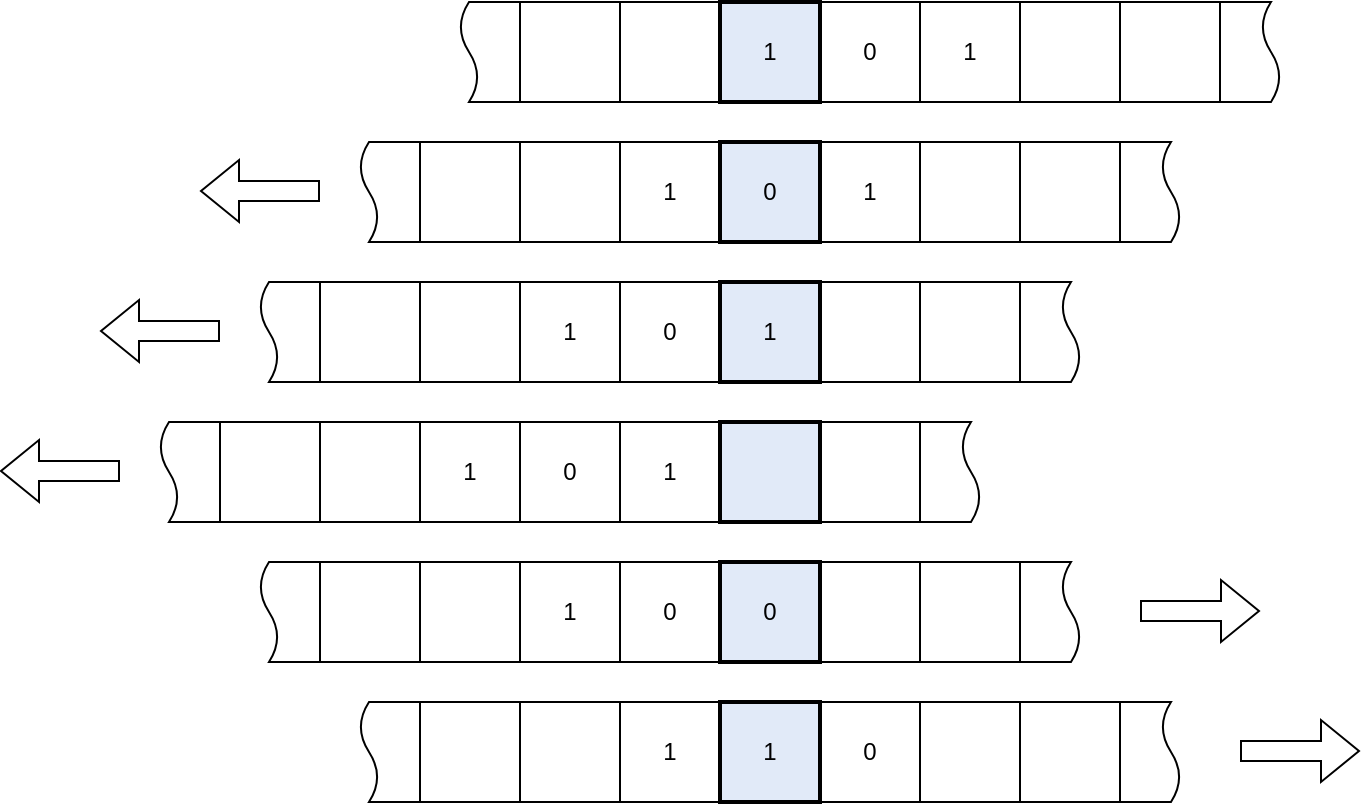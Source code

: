 <mxfile version="22.1.16" type="device">
  <diagram name="Page-1" id="CFDEm0nTrIY9g4RONSaI">
    <mxGraphModel dx="1084" dy="926" grid="1" gridSize="10" guides="1" tooltips="1" connect="1" arrows="1" fold="1" page="1" pageScale="1" pageWidth="900" pageHeight="409" math="0" shadow="0">
      <root>
        <mxCell id="0" />
        <mxCell id="1" parent="0" />
        <mxCell id="DADRpLbTm06VgSmmD6s6-1" value="" style="whiteSpace=wrap;html=1;aspect=fixed;fillColor=none;" parent="1" vertex="1">
          <mxGeometry x="340" y="5" width="50" height="50" as="geometry" />
        </mxCell>
        <mxCell id="DADRpLbTm06VgSmmD6s6-2" value="" style="whiteSpace=wrap;html=1;aspect=fixed;fillColor=none;" parent="1" vertex="1">
          <mxGeometry x="390" y="5" width="50" height="50" as="geometry" />
        </mxCell>
        <mxCell id="DADRpLbTm06VgSmmD6s6-3" value="1" style="whiteSpace=wrap;html=1;aspect=fixed;strokeWidth=2;fillColor=#D4E1F5;fillOpacity=70;" parent="1" vertex="1">
          <mxGeometry x="440" y="5" width="50" height="50" as="geometry" />
        </mxCell>
        <mxCell id="DADRpLbTm06VgSmmD6s6-4" value="0" style="whiteSpace=wrap;html=1;aspect=fixed;fillColor=none;" parent="1" vertex="1">
          <mxGeometry x="490" y="5" width="50" height="50" as="geometry" />
        </mxCell>
        <mxCell id="DADRpLbTm06VgSmmD6s6-5" value="1" style="whiteSpace=wrap;html=1;aspect=fixed;fillColor=none;" parent="1" vertex="1">
          <mxGeometry x="540" y="5" width="50" height="50" as="geometry" />
        </mxCell>
        <mxCell id="DADRpLbTm06VgSmmD6s6-6" value="" style="whiteSpace=wrap;html=1;aspect=fixed;fillColor=none;" parent="1" vertex="1">
          <mxGeometry x="590" y="5" width="50" height="50" as="geometry" />
        </mxCell>
        <mxCell id="DADRpLbTm06VgSmmD6s6-7" value="" style="whiteSpace=wrap;html=1;aspect=fixed;fillColor=none;" parent="1" vertex="1">
          <mxGeometry x="640" y="5" width="50" height="50" as="geometry" />
        </mxCell>
        <mxCell id="DADRpLbTm06VgSmmD6s6-8" value="" style="shape=document;whiteSpace=wrap;html=1;boundedLbl=1;rotation=90;fillColor=none;" parent="1" vertex="1">
          <mxGeometry x="300" y="15" width="50" height="30" as="geometry" />
        </mxCell>
        <mxCell id="DADRpLbTm06VgSmmD6s6-9" value="" style="shape=document;whiteSpace=wrap;html=1;boundedLbl=1;rotation=-90;fillColor=none;" parent="1" vertex="1">
          <mxGeometry x="680" y="15" width="50" height="30" as="geometry" />
        </mxCell>
        <mxCell id="DADRpLbTm06VgSmmD6s6-10" value="" style="whiteSpace=wrap;html=1;aspect=fixed;fillColor=none;" parent="1" vertex="1">
          <mxGeometry x="290" y="75" width="50" height="50" as="geometry" />
        </mxCell>
        <mxCell id="DADRpLbTm06VgSmmD6s6-11" value="" style="whiteSpace=wrap;html=1;aspect=fixed;fillColor=none;" parent="1" vertex="1">
          <mxGeometry x="340" y="75" width="50" height="50" as="geometry" />
        </mxCell>
        <mxCell id="DADRpLbTm06VgSmmD6s6-12" value="1" style="whiteSpace=wrap;html=1;aspect=fixed;strokeWidth=1;fillColor=none;" parent="1" vertex="1">
          <mxGeometry x="390" y="75" width="50" height="50" as="geometry" />
        </mxCell>
        <mxCell id="DADRpLbTm06VgSmmD6s6-13" value="0" style="whiteSpace=wrap;html=1;aspect=fixed;strokeWidth=2;fillColor=#D4E1F5;fillOpacity=70;" parent="1" vertex="1">
          <mxGeometry x="440" y="75" width="50" height="50" as="geometry" />
        </mxCell>
        <mxCell id="DADRpLbTm06VgSmmD6s6-14" value="1" style="whiteSpace=wrap;html=1;aspect=fixed;fillColor=none;" parent="1" vertex="1">
          <mxGeometry x="490" y="75" width="50" height="50" as="geometry" />
        </mxCell>
        <mxCell id="DADRpLbTm06VgSmmD6s6-15" value="" style="whiteSpace=wrap;html=1;aspect=fixed;fillColor=none;" parent="1" vertex="1">
          <mxGeometry x="540" y="75" width="50" height="50" as="geometry" />
        </mxCell>
        <mxCell id="DADRpLbTm06VgSmmD6s6-16" value="" style="whiteSpace=wrap;html=1;aspect=fixed;fillColor=none;" parent="1" vertex="1">
          <mxGeometry x="590" y="75" width="50" height="50" as="geometry" />
        </mxCell>
        <mxCell id="DADRpLbTm06VgSmmD6s6-17" value="" style="shape=document;whiteSpace=wrap;html=1;boundedLbl=1;rotation=90;fillColor=none;" parent="1" vertex="1">
          <mxGeometry x="250" y="85" width="50" height="30" as="geometry" />
        </mxCell>
        <mxCell id="DADRpLbTm06VgSmmD6s6-18" value="" style="shape=document;whiteSpace=wrap;html=1;boundedLbl=1;rotation=-90;fillColor=none;" parent="1" vertex="1">
          <mxGeometry x="630" y="85" width="50" height="30" as="geometry" />
        </mxCell>
        <mxCell id="DADRpLbTm06VgSmmD6s6-19" value="" style="whiteSpace=wrap;html=1;aspect=fixed;fillColor=none;" parent="1" vertex="1">
          <mxGeometry x="240" y="145" width="50" height="50" as="geometry" />
        </mxCell>
        <mxCell id="DADRpLbTm06VgSmmD6s6-20" value="" style="whiteSpace=wrap;html=1;aspect=fixed;fillColor=none;" parent="1" vertex="1">
          <mxGeometry x="290" y="145" width="50" height="50" as="geometry" />
        </mxCell>
        <mxCell id="DADRpLbTm06VgSmmD6s6-21" value="1" style="whiteSpace=wrap;html=1;aspect=fixed;strokeWidth=1;fillColor=none;" parent="1" vertex="1">
          <mxGeometry x="340" y="145" width="50" height="50" as="geometry" />
        </mxCell>
        <mxCell id="DADRpLbTm06VgSmmD6s6-22" value="0" style="whiteSpace=wrap;html=1;aspect=fixed;strokeWidth=1;fillColor=none;" parent="1" vertex="1">
          <mxGeometry x="390" y="145" width="50" height="50" as="geometry" />
        </mxCell>
        <mxCell id="DADRpLbTm06VgSmmD6s6-23" value="1" style="whiteSpace=wrap;html=1;aspect=fixed;strokeWidth=2;fillColor=#D4E1F5;fillOpacity=70;" parent="1" vertex="1">
          <mxGeometry x="440" y="145" width="50" height="50" as="geometry" />
        </mxCell>
        <mxCell id="DADRpLbTm06VgSmmD6s6-24" value="" style="whiteSpace=wrap;html=1;aspect=fixed;fillColor=none;" parent="1" vertex="1">
          <mxGeometry x="490" y="145" width="50" height="50" as="geometry" />
        </mxCell>
        <mxCell id="DADRpLbTm06VgSmmD6s6-25" value="" style="whiteSpace=wrap;html=1;aspect=fixed;fillColor=none;" parent="1" vertex="1">
          <mxGeometry x="540" y="145" width="50" height="50" as="geometry" />
        </mxCell>
        <mxCell id="DADRpLbTm06VgSmmD6s6-26" value="" style="shape=document;whiteSpace=wrap;html=1;boundedLbl=1;rotation=90;fillColor=none;" parent="1" vertex="1">
          <mxGeometry x="200" y="155" width="50" height="30" as="geometry" />
        </mxCell>
        <mxCell id="DADRpLbTm06VgSmmD6s6-27" value="" style="shape=document;whiteSpace=wrap;html=1;boundedLbl=1;rotation=-90;fillColor=none;" parent="1" vertex="1">
          <mxGeometry x="580" y="155" width="50" height="30" as="geometry" />
        </mxCell>
        <mxCell id="DADRpLbTm06VgSmmD6s6-28" value="" style="whiteSpace=wrap;html=1;aspect=fixed;fillColor=none;" parent="1" vertex="1">
          <mxGeometry x="190" y="215" width="50" height="50" as="geometry" />
        </mxCell>
        <mxCell id="DADRpLbTm06VgSmmD6s6-29" value="" style="whiteSpace=wrap;html=1;aspect=fixed;fillColor=none;" parent="1" vertex="1">
          <mxGeometry x="240" y="215" width="50" height="50" as="geometry" />
        </mxCell>
        <mxCell id="DADRpLbTm06VgSmmD6s6-30" value="1" style="whiteSpace=wrap;html=1;aspect=fixed;strokeWidth=1;fillColor=none;" parent="1" vertex="1">
          <mxGeometry x="290" y="215" width="50" height="50" as="geometry" />
        </mxCell>
        <mxCell id="DADRpLbTm06VgSmmD6s6-31" value="0" style="whiteSpace=wrap;html=1;aspect=fixed;strokeWidth=1;fillColor=none;" parent="1" vertex="1">
          <mxGeometry x="340" y="215" width="50" height="50" as="geometry" />
        </mxCell>
        <mxCell id="DADRpLbTm06VgSmmD6s6-32" value="1" style="whiteSpace=wrap;html=1;aspect=fixed;fillColor=none;" parent="1" vertex="1">
          <mxGeometry x="390" y="215" width="50" height="50" as="geometry" />
        </mxCell>
        <mxCell id="DADRpLbTm06VgSmmD6s6-33" value="" style="whiteSpace=wrap;html=1;aspect=fixed;strokeWidth=2;fillColor=#D4E1F5;fillOpacity=70;" parent="1" vertex="1">
          <mxGeometry x="440" y="215" width="50" height="50" as="geometry" />
        </mxCell>
        <mxCell id="DADRpLbTm06VgSmmD6s6-34" value="" style="whiteSpace=wrap;html=1;aspect=fixed;fillColor=none;" parent="1" vertex="1">
          <mxGeometry x="490" y="215" width="50" height="50" as="geometry" />
        </mxCell>
        <mxCell id="DADRpLbTm06VgSmmD6s6-35" value="" style="shape=document;whiteSpace=wrap;html=1;boundedLbl=1;rotation=90;fillColor=none;" parent="1" vertex="1">
          <mxGeometry x="150" y="225" width="50" height="30" as="geometry" />
        </mxCell>
        <mxCell id="DADRpLbTm06VgSmmD6s6-36" value="" style="shape=document;whiteSpace=wrap;html=1;boundedLbl=1;rotation=-90;fillColor=none;" parent="1" vertex="1">
          <mxGeometry x="530" y="225" width="50" height="30" as="geometry" />
        </mxCell>
        <mxCell id="DADRpLbTm06VgSmmD6s6-37" value="" style="whiteSpace=wrap;html=1;aspect=fixed;fillColor=none;" parent="1" vertex="1">
          <mxGeometry x="240" y="285" width="50" height="50" as="geometry" />
        </mxCell>
        <mxCell id="DADRpLbTm06VgSmmD6s6-38" value="" style="whiteSpace=wrap;html=1;aspect=fixed;fillColor=none;" parent="1" vertex="1">
          <mxGeometry x="290" y="285" width="50" height="50" as="geometry" />
        </mxCell>
        <mxCell id="DADRpLbTm06VgSmmD6s6-39" value="1" style="whiteSpace=wrap;html=1;aspect=fixed;strokeWidth=1;fillColor=none;" parent="1" vertex="1">
          <mxGeometry x="340" y="285" width="50" height="50" as="geometry" />
        </mxCell>
        <mxCell id="DADRpLbTm06VgSmmD6s6-40" value="0" style="whiteSpace=wrap;html=1;aspect=fixed;strokeWidth=1;fillColor=none;" parent="1" vertex="1">
          <mxGeometry x="390" y="285" width="50" height="50" as="geometry" />
        </mxCell>
        <mxCell id="DADRpLbTm06VgSmmD6s6-41" value="0" style="whiteSpace=wrap;html=1;aspect=fixed;strokeWidth=2;fillColor=#D4E1F5;fillOpacity=70;" parent="1" vertex="1">
          <mxGeometry x="440" y="285" width="50" height="50" as="geometry" />
        </mxCell>
        <mxCell id="DADRpLbTm06VgSmmD6s6-42" value="" style="whiteSpace=wrap;html=1;aspect=fixed;fillColor=none;" parent="1" vertex="1">
          <mxGeometry x="490" y="285" width="50" height="50" as="geometry" />
        </mxCell>
        <mxCell id="DADRpLbTm06VgSmmD6s6-43" value="" style="whiteSpace=wrap;html=1;aspect=fixed;fillColor=none;" parent="1" vertex="1">
          <mxGeometry x="540" y="285" width="50" height="50" as="geometry" />
        </mxCell>
        <mxCell id="DADRpLbTm06VgSmmD6s6-44" value="" style="shape=document;whiteSpace=wrap;html=1;boundedLbl=1;rotation=90;fillColor=none;" parent="1" vertex="1">
          <mxGeometry x="200" y="295" width="50" height="30" as="geometry" />
        </mxCell>
        <mxCell id="DADRpLbTm06VgSmmD6s6-45" value="" style="shape=document;whiteSpace=wrap;html=1;boundedLbl=1;rotation=-90;fillColor=none;" parent="1" vertex="1">
          <mxGeometry x="580" y="295" width="50" height="30" as="geometry" />
        </mxCell>
        <mxCell id="DADRpLbTm06VgSmmD6s6-46" value="" style="whiteSpace=wrap;html=1;aspect=fixed;fillColor=none;" parent="1" vertex="1">
          <mxGeometry x="290" y="355" width="50" height="50" as="geometry" />
        </mxCell>
        <mxCell id="DADRpLbTm06VgSmmD6s6-47" value="" style="whiteSpace=wrap;html=1;aspect=fixed;fillColor=none;" parent="1" vertex="1">
          <mxGeometry x="340" y="355" width="50" height="50" as="geometry" />
        </mxCell>
        <mxCell id="DADRpLbTm06VgSmmD6s6-48" value="1" style="whiteSpace=wrap;html=1;aspect=fixed;strokeWidth=1;fillColor=none;" parent="1" vertex="1">
          <mxGeometry x="390" y="355" width="50" height="50" as="geometry" />
        </mxCell>
        <mxCell id="DADRpLbTm06VgSmmD6s6-49" value="1" style="whiteSpace=wrap;html=1;aspect=fixed;strokeWidth=2;fillColor=#D4E1F5;fillOpacity=70;" parent="1" vertex="1">
          <mxGeometry x="440" y="355" width="50" height="50" as="geometry" />
        </mxCell>
        <mxCell id="DADRpLbTm06VgSmmD6s6-50" value="0" style="whiteSpace=wrap;html=1;aspect=fixed;strokeWidth=1;fillColor=none;" parent="1" vertex="1">
          <mxGeometry x="490" y="355" width="50" height="50" as="geometry" />
        </mxCell>
        <mxCell id="DADRpLbTm06VgSmmD6s6-51" value="" style="whiteSpace=wrap;html=1;aspect=fixed;fillColor=none;" parent="1" vertex="1">
          <mxGeometry x="540" y="355" width="50" height="50" as="geometry" />
        </mxCell>
        <mxCell id="DADRpLbTm06VgSmmD6s6-52" value="" style="whiteSpace=wrap;html=1;aspect=fixed;fillColor=none;" parent="1" vertex="1">
          <mxGeometry x="590" y="355" width="50" height="50" as="geometry" />
        </mxCell>
        <mxCell id="DADRpLbTm06VgSmmD6s6-53" value="" style="shape=document;whiteSpace=wrap;html=1;boundedLbl=1;rotation=90;fillColor=none;" parent="1" vertex="1">
          <mxGeometry x="250" y="365" width="50" height="30" as="geometry" />
        </mxCell>
        <mxCell id="DADRpLbTm06VgSmmD6s6-54" value="" style="shape=document;whiteSpace=wrap;html=1;boundedLbl=1;rotation=-90;fillColor=none;" parent="1" vertex="1">
          <mxGeometry x="630" y="365" width="50" height="30" as="geometry" />
        </mxCell>
        <mxCell id="DADRpLbTm06VgSmmD6s6-55" value="" style="shape=flexArrow;endArrow=classic;html=1;rounded=0;" parent="1" edge="1">
          <mxGeometry width="50" height="50" relative="1" as="geometry">
            <mxPoint x="240" y="99.5" as="sourcePoint" />
            <mxPoint x="180" y="99.5" as="targetPoint" />
          </mxGeometry>
        </mxCell>
        <mxCell id="DADRpLbTm06VgSmmD6s6-56" value="" style="shape=flexArrow;endArrow=classic;html=1;rounded=0;" parent="1" edge="1">
          <mxGeometry width="50" height="50" relative="1" as="geometry">
            <mxPoint x="190" y="169.5" as="sourcePoint" />
            <mxPoint x="130" y="169.5" as="targetPoint" />
          </mxGeometry>
        </mxCell>
        <mxCell id="DADRpLbTm06VgSmmD6s6-57" value="" style="shape=flexArrow;endArrow=classic;html=1;rounded=0;" parent="1" edge="1">
          <mxGeometry width="50" height="50" relative="1" as="geometry">
            <mxPoint x="140" y="239.5" as="sourcePoint" />
            <mxPoint x="80" y="239.5" as="targetPoint" />
          </mxGeometry>
        </mxCell>
        <mxCell id="DADRpLbTm06VgSmmD6s6-58" value="" style="shape=flexArrow;endArrow=classic;html=1;rounded=0;" parent="1" edge="1">
          <mxGeometry width="50" height="50" relative="1" as="geometry">
            <mxPoint x="650" y="309.5" as="sourcePoint" />
            <mxPoint x="710" y="309.5" as="targetPoint" />
          </mxGeometry>
        </mxCell>
        <mxCell id="DADRpLbTm06VgSmmD6s6-60" value="" style="shape=flexArrow;endArrow=classic;html=1;rounded=0;" parent="1" edge="1">
          <mxGeometry width="50" height="50" relative="1" as="geometry">
            <mxPoint x="700" y="379.5" as="sourcePoint" />
            <mxPoint x="760" y="379.5" as="targetPoint" />
          </mxGeometry>
        </mxCell>
      </root>
    </mxGraphModel>
  </diagram>
</mxfile>
